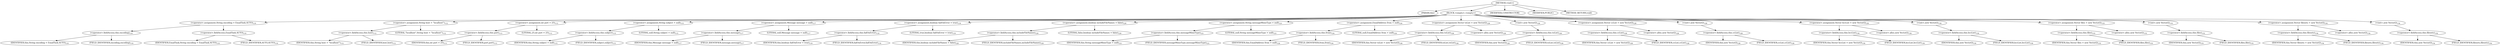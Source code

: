 digraph "&lt;init&gt;" {  
"1044" [label = <(METHOD,&lt;init&gt;)> ]
"1045" [label = <(PARAM,this)> ]
"1046" [label = <(BLOCK,&lt;empty&gt;,&lt;empty&gt;)> ]
"1047" [label = <(&lt;operator&gt;.assignment,String encoding = EmailTask.AUTO)<SUB>110</SUB>> ]
"1048" [label = <(&lt;operator&gt;.fieldAccess,this.encoding)<SUB>110</SUB>> ]
"1049" [label = <(IDENTIFIER,this,String encoding = EmailTask.AUTO)<SUB>110</SUB>> ]
"1050" [label = <(FIELD_IDENTIFIER,encoding,encoding)<SUB>110</SUB>> ]
"1051" [label = <(&lt;operator&gt;.fieldAccess,EmailTask.AUTO)<SUB>110</SUB>> ]
"1052" [label = <(IDENTIFIER,EmailTask,String encoding = EmailTask.AUTO)<SUB>110</SUB>> ]
"1053" [label = <(FIELD_IDENTIFIER,AUTO,AUTO)<SUB>110</SUB>> ]
"1054" [label = <(&lt;operator&gt;.assignment,String host = &quot;localhost&quot;)<SUB>112</SUB>> ]
"1055" [label = <(&lt;operator&gt;.fieldAccess,this.host)<SUB>112</SUB>> ]
"1056" [label = <(IDENTIFIER,this,String host = &quot;localhost&quot;)<SUB>112</SUB>> ]
"1057" [label = <(FIELD_IDENTIFIER,host,host)<SUB>112</SUB>> ]
"1058" [label = <(LITERAL,&quot;localhost&quot;,String host = &quot;localhost&quot;)<SUB>112</SUB>> ]
"1059" [label = <(&lt;operator&gt;.assignment,int port = 25)<SUB>113</SUB>> ]
"1060" [label = <(&lt;operator&gt;.fieldAccess,this.port)<SUB>113</SUB>> ]
"1061" [label = <(IDENTIFIER,this,int port = 25)<SUB>113</SUB>> ]
"1062" [label = <(FIELD_IDENTIFIER,port,port)<SUB>113</SUB>> ]
"1063" [label = <(LITERAL,25,int port = 25)<SUB>113</SUB>> ]
"1064" [label = <(&lt;operator&gt;.assignment,String subject = null)<SUB>115</SUB>> ]
"1065" [label = <(&lt;operator&gt;.fieldAccess,this.subject)<SUB>115</SUB>> ]
"1066" [label = <(IDENTIFIER,this,String subject = null)<SUB>115</SUB>> ]
"1067" [label = <(FIELD_IDENTIFIER,subject,subject)<SUB>115</SUB>> ]
"1068" [label = <(LITERAL,null,String subject = null)<SUB>115</SUB>> ]
"1069" [label = <(&lt;operator&gt;.assignment,Message message = null)<SUB>117</SUB>> ]
"1070" [label = <(&lt;operator&gt;.fieldAccess,this.message)<SUB>117</SUB>> ]
"1071" [label = <(IDENTIFIER,this,Message message = null)<SUB>117</SUB>> ]
"1072" [label = <(FIELD_IDENTIFIER,message,message)<SUB>117</SUB>> ]
"1073" [label = <(LITERAL,null,Message message = null)<SUB>117</SUB>> ]
"1074" [label = <(&lt;operator&gt;.assignment,boolean failOnError = true)<SUB>119</SUB>> ]
"1075" [label = <(&lt;operator&gt;.fieldAccess,this.failOnError)<SUB>119</SUB>> ]
"1076" [label = <(IDENTIFIER,this,boolean failOnError = true)<SUB>119</SUB>> ]
"1077" [label = <(FIELD_IDENTIFIER,failOnError,failOnError)<SUB>119</SUB>> ]
"1078" [label = <(LITERAL,true,boolean failOnError = true)<SUB>119</SUB>> ]
"1079" [label = <(&lt;operator&gt;.assignment,boolean includeFileNames = false)<SUB>120</SUB>> ]
"1080" [label = <(&lt;operator&gt;.fieldAccess,this.includeFileNames)<SUB>120</SUB>> ]
"1081" [label = <(IDENTIFIER,this,boolean includeFileNames = false)<SUB>120</SUB>> ]
"1082" [label = <(FIELD_IDENTIFIER,includeFileNames,includeFileNames)<SUB>120</SUB>> ]
"1083" [label = <(LITERAL,false,boolean includeFileNames = false)<SUB>120</SUB>> ]
"1084" [label = <(&lt;operator&gt;.assignment,String messageMimeType = null)<SUB>121</SUB>> ]
"1085" [label = <(&lt;operator&gt;.fieldAccess,this.messageMimeType)<SUB>121</SUB>> ]
"1086" [label = <(IDENTIFIER,this,String messageMimeType = null)<SUB>121</SUB>> ]
"1087" [label = <(FIELD_IDENTIFIER,messageMimeType,messageMimeType)<SUB>121</SUB>> ]
"1088" [label = <(LITERAL,null,String messageMimeType = null)<SUB>121</SUB>> ]
"1089" [label = <(&lt;operator&gt;.assignment,EmailAddress from = null)<SUB>124</SUB>> ]
"1090" [label = <(&lt;operator&gt;.fieldAccess,this.from)<SUB>124</SUB>> ]
"1091" [label = <(IDENTIFIER,this,EmailAddress from = null)<SUB>124</SUB>> ]
"1092" [label = <(FIELD_IDENTIFIER,from,from)<SUB>124</SUB>> ]
"1093" [label = <(LITERAL,null,EmailAddress from = null)<SUB>124</SUB>> ]
"1094" [label = <(&lt;operator&gt;.assignment,Vector toList = new Vector())<SUB>126</SUB>> ]
"1095" [label = <(&lt;operator&gt;.fieldAccess,this.toList)<SUB>126</SUB>> ]
"1096" [label = <(IDENTIFIER,this,Vector toList = new Vector())<SUB>126</SUB>> ]
"1097" [label = <(FIELD_IDENTIFIER,toList,toList)<SUB>126</SUB>> ]
"1098" [label = <(&lt;operator&gt;.alloc,new Vector())<SUB>126</SUB>> ]
"1099" [label = <(&lt;init&gt;,new Vector())<SUB>126</SUB>> ]
"1100" [label = <(&lt;operator&gt;.fieldAccess,this.toList)<SUB>126</SUB>> ]
"1101" [label = <(IDENTIFIER,this,new Vector())<SUB>126</SUB>> ]
"1102" [label = <(FIELD_IDENTIFIER,toList,toList)<SUB>126</SUB>> ]
"1103" [label = <(&lt;operator&gt;.assignment,Vector ccList = new Vector())<SUB>128</SUB>> ]
"1104" [label = <(&lt;operator&gt;.fieldAccess,this.ccList)<SUB>128</SUB>> ]
"1105" [label = <(IDENTIFIER,this,Vector ccList = new Vector())<SUB>128</SUB>> ]
"1106" [label = <(FIELD_IDENTIFIER,ccList,ccList)<SUB>128</SUB>> ]
"1107" [label = <(&lt;operator&gt;.alloc,new Vector())<SUB>128</SUB>> ]
"1108" [label = <(&lt;init&gt;,new Vector())<SUB>128</SUB>> ]
"1109" [label = <(&lt;operator&gt;.fieldAccess,this.ccList)<SUB>128</SUB>> ]
"1110" [label = <(IDENTIFIER,this,new Vector())<SUB>128</SUB>> ]
"1111" [label = <(FIELD_IDENTIFIER,ccList,ccList)<SUB>128</SUB>> ]
"1112" [label = <(&lt;operator&gt;.assignment,Vector bccList = new Vector())<SUB>130</SUB>> ]
"1113" [label = <(&lt;operator&gt;.fieldAccess,this.bccList)<SUB>130</SUB>> ]
"1114" [label = <(IDENTIFIER,this,Vector bccList = new Vector())<SUB>130</SUB>> ]
"1115" [label = <(FIELD_IDENTIFIER,bccList,bccList)<SUB>130</SUB>> ]
"1116" [label = <(&lt;operator&gt;.alloc,new Vector())<SUB>130</SUB>> ]
"1117" [label = <(&lt;init&gt;,new Vector())<SUB>130</SUB>> ]
"1118" [label = <(&lt;operator&gt;.fieldAccess,this.bccList)<SUB>130</SUB>> ]
"1119" [label = <(IDENTIFIER,this,new Vector())<SUB>130</SUB>> ]
"1120" [label = <(FIELD_IDENTIFIER,bccList,bccList)<SUB>130</SUB>> ]
"1121" [label = <(&lt;operator&gt;.assignment,Vector files = new Vector())<SUB>133</SUB>> ]
"1122" [label = <(&lt;operator&gt;.fieldAccess,this.files)<SUB>133</SUB>> ]
"1123" [label = <(IDENTIFIER,this,Vector files = new Vector())<SUB>133</SUB>> ]
"1124" [label = <(FIELD_IDENTIFIER,files,files)<SUB>133</SUB>> ]
"1125" [label = <(&lt;operator&gt;.alloc,new Vector())<SUB>133</SUB>> ]
"1126" [label = <(&lt;init&gt;,new Vector())<SUB>133</SUB>> ]
"1127" [label = <(&lt;operator&gt;.fieldAccess,this.files)<SUB>133</SUB>> ]
"1128" [label = <(IDENTIFIER,this,new Vector())<SUB>133</SUB>> ]
"1129" [label = <(FIELD_IDENTIFIER,files,files)<SUB>133</SUB>> ]
"1130" [label = <(&lt;operator&gt;.assignment,Vector filesets = new Vector())<SUB>134</SUB>> ]
"1131" [label = <(&lt;operator&gt;.fieldAccess,this.filesets)<SUB>134</SUB>> ]
"1132" [label = <(IDENTIFIER,this,Vector filesets = new Vector())<SUB>134</SUB>> ]
"1133" [label = <(FIELD_IDENTIFIER,filesets,filesets)<SUB>134</SUB>> ]
"1134" [label = <(&lt;operator&gt;.alloc,new Vector())<SUB>134</SUB>> ]
"1135" [label = <(&lt;init&gt;,new Vector())<SUB>134</SUB>> ]
"1136" [label = <(&lt;operator&gt;.fieldAccess,this.filesets)<SUB>134</SUB>> ]
"1137" [label = <(IDENTIFIER,this,new Vector())<SUB>134</SUB>> ]
"1138" [label = <(FIELD_IDENTIFIER,filesets,filesets)<SUB>134</SUB>> ]
"1139" [label = <(MODIFIER,CONSTRUCTOR)> ]
"1140" [label = <(MODIFIER,PUBLIC)> ]
"1141" [label = <(METHOD_RETURN,void)> ]
  "1044" -> "1045" 
  "1044" -> "1046" 
  "1044" -> "1139" 
  "1044" -> "1140" 
  "1044" -> "1141" 
  "1046" -> "1047" 
  "1046" -> "1054" 
  "1046" -> "1059" 
  "1046" -> "1064" 
  "1046" -> "1069" 
  "1046" -> "1074" 
  "1046" -> "1079" 
  "1046" -> "1084" 
  "1046" -> "1089" 
  "1046" -> "1094" 
  "1046" -> "1099" 
  "1046" -> "1103" 
  "1046" -> "1108" 
  "1046" -> "1112" 
  "1046" -> "1117" 
  "1046" -> "1121" 
  "1046" -> "1126" 
  "1046" -> "1130" 
  "1046" -> "1135" 
  "1047" -> "1048" 
  "1047" -> "1051" 
  "1048" -> "1049" 
  "1048" -> "1050" 
  "1051" -> "1052" 
  "1051" -> "1053" 
  "1054" -> "1055" 
  "1054" -> "1058" 
  "1055" -> "1056" 
  "1055" -> "1057" 
  "1059" -> "1060" 
  "1059" -> "1063" 
  "1060" -> "1061" 
  "1060" -> "1062" 
  "1064" -> "1065" 
  "1064" -> "1068" 
  "1065" -> "1066" 
  "1065" -> "1067" 
  "1069" -> "1070" 
  "1069" -> "1073" 
  "1070" -> "1071" 
  "1070" -> "1072" 
  "1074" -> "1075" 
  "1074" -> "1078" 
  "1075" -> "1076" 
  "1075" -> "1077" 
  "1079" -> "1080" 
  "1079" -> "1083" 
  "1080" -> "1081" 
  "1080" -> "1082" 
  "1084" -> "1085" 
  "1084" -> "1088" 
  "1085" -> "1086" 
  "1085" -> "1087" 
  "1089" -> "1090" 
  "1089" -> "1093" 
  "1090" -> "1091" 
  "1090" -> "1092" 
  "1094" -> "1095" 
  "1094" -> "1098" 
  "1095" -> "1096" 
  "1095" -> "1097" 
  "1099" -> "1100" 
  "1100" -> "1101" 
  "1100" -> "1102" 
  "1103" -> "1104" 
  "1103" -> "1107" 
  "1104" -> "1105" 
  "1104" -> "1106" 
  "1108" -> "1109" 
  "1109" -> "1110" 
  "1109" -> "1111" 
  "1112" -> "1113" 
  "1112" -> "1116" 
  "1113" -> "1114" 
  "1113" -> "1115" 
  "1117" -> "1118" 
  "1118" -> "1119" 
  "1118" -> "1120" 
  "1121" -> "1122" 
  "1121" -> "1125" 
  "1122" -> "1123" 
  "1122" -> "1124" 
  "1126" -> "1127" 
  "1127" -> "1128" 
  "1127" -> "1129" 
  "1130" -> "1131" 
  "1130" -> "1134" 
  "1131" -> "1132" 
  "1131" -> "1133" 
  "1135" -> "1136" 
  "1136" -> "1137" 
  "1136" -> "1138" 
}
